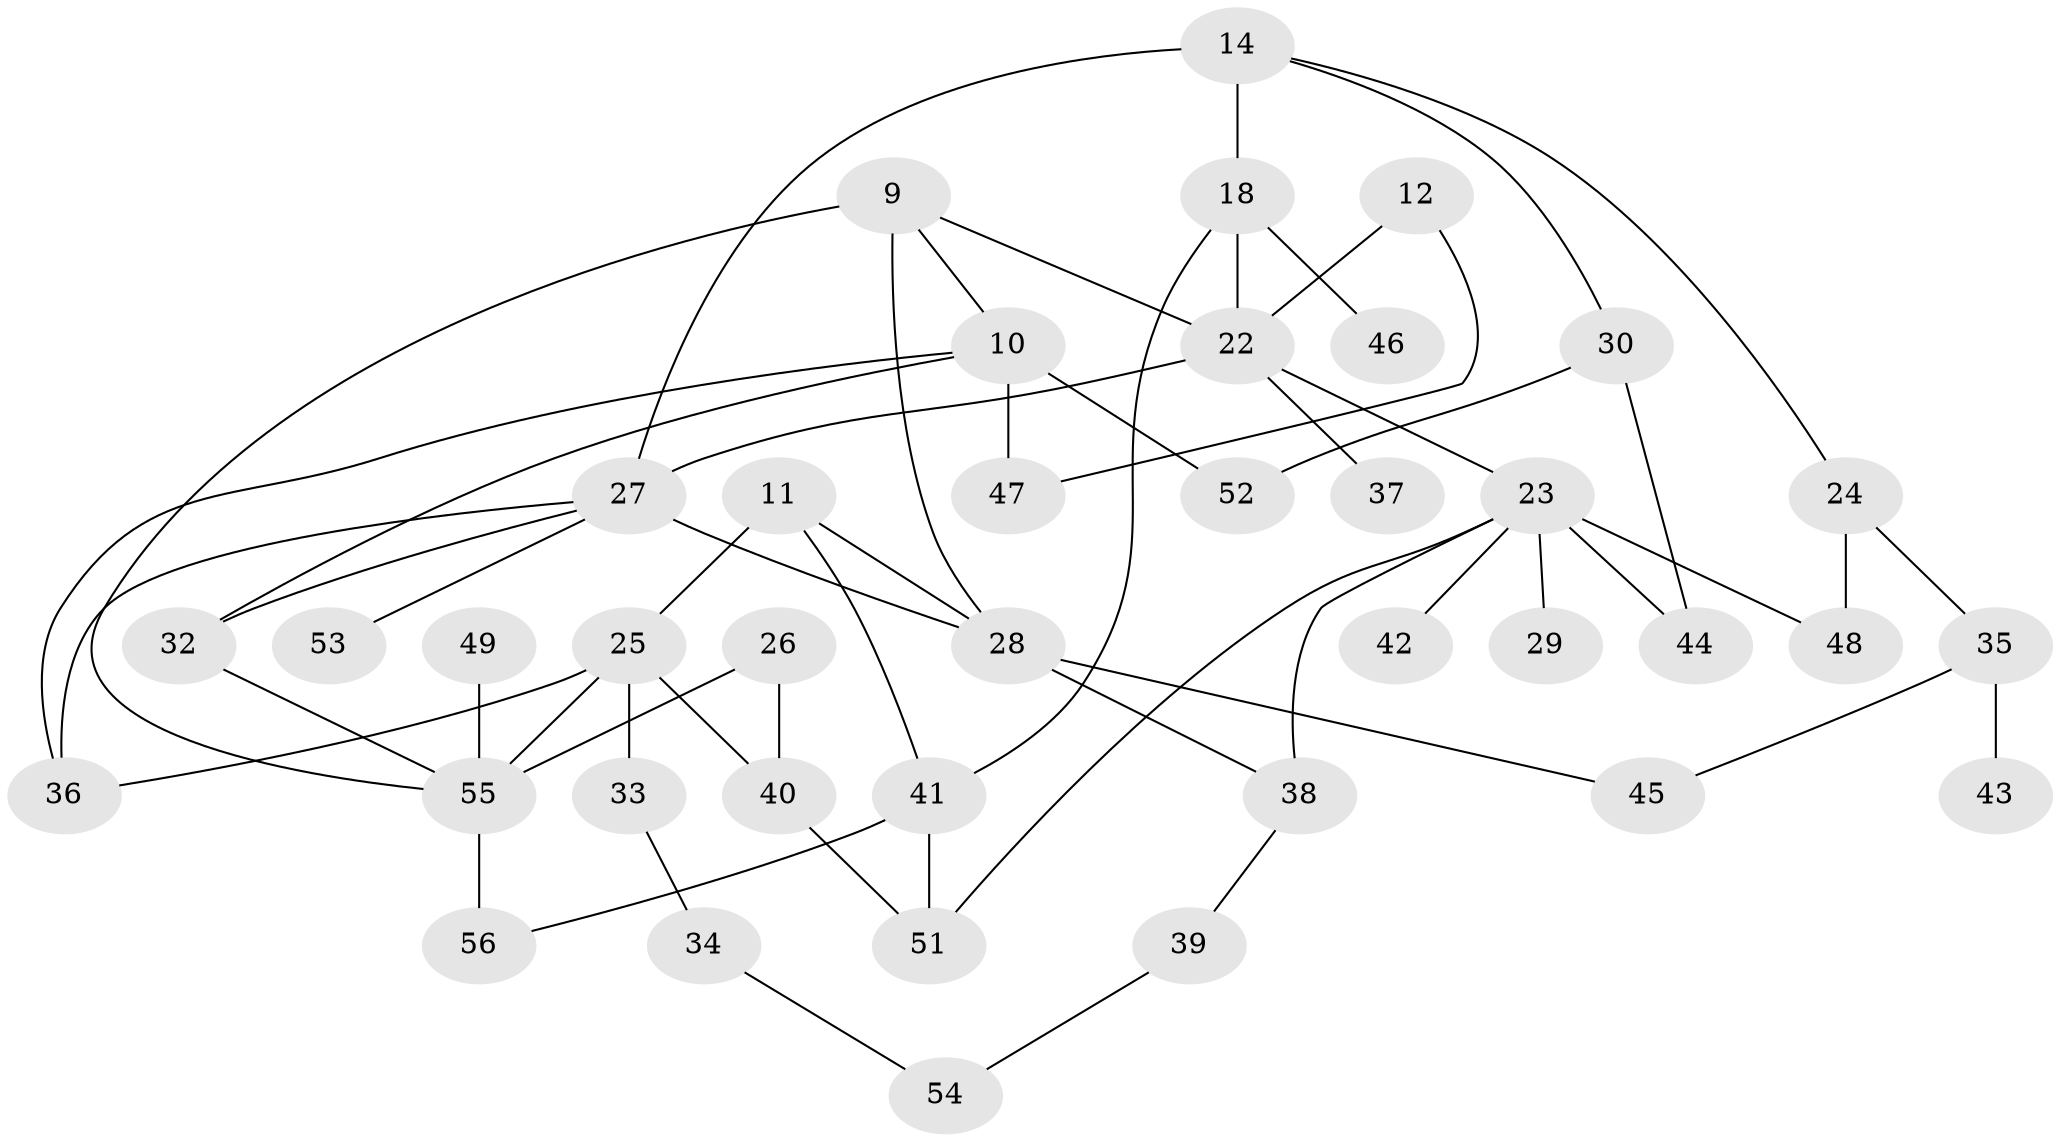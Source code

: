 // original degree distribution, {5: 0.16071428571428573, 3: 0.2857142857142857, 6: 0.017857142857142856, 2: 0.30357142857142855, 4: 0.10714285714285714, 1: 0.125}
// Generated by graph-tools (version 1.1) at 2025/45/03/04/25 21:45:08]
// undirected, 39 vertices, 57 edges
graph export_dot {
graph [start="1"]
  node [color=gray90,style=filled];
  9 [super="+1"];
  10 [super="+2"];
  11;
  12;
  14;
  18;
  22 [super="+3"];
  23 [super="+21"];
  24;
  25;
  26 [super="+7"];
  27 [super="+13"];
  28 [super="+17+6"];
  29;
  30;
  32;
  33;
  34;
  35;
  36;
  37;
  38 [super="+15"];
  39;
  40;
  41 [super="+19"];
  42;
  43;
  44;
  45 [super="+31"];
  46;
  47;
  48;
  49;
  51;
  52;
  53;
  54;
  55 [super="+20+16+50"];
  56;
  9 -- 55 [weight=2];
  9 -- 22;
  9 -- 10;
  9 -- 28;
  10 -- 47;
  10 -- 52;
  10 -- 36;
  10 -- 32;
  11 -- 25;
  11 -- 41;
  11 -- 28;
  12 -- 47;
  12 -- 22;
  14 -- 18;
  14 -- 24;
  14 -- 27 [weight=2];
  14 -- 30;
  18 -- 22;
  18 -- 46;
  18 -- 41;
  22 -- 23 [weight=2];
  22 -- 37;
  22 -- 27;
  23 -- 38;
  23 -- 42;
  23 -- 48;
  23 -- 51;
  23 -- 44;
  23 -- 29;
  24 -- 48;
  24 -- 35;
  25 -- 33;
  25 -- 40;
  25 -- 36;
  25 -- 55;
  26 -- 40;
  26 -- 55 [weight=2];
  27 -- 36;
  27 -- 53;
  27 -- 28 [weight=2];
  27 -- 32;
  28 -- 45 [weight=2];
  28 -- 38;
  30 -- 52;
  30 -- 44;
  32 -- 55;
  33 -- 34;
  34 -- 54;
  35 -- 43;
  35 -- 45 [weight=2];
  38 -- 39;
  39 -- 54;
  40 -- 51;
  41 -- 51 [weight=2];
  41 -- 56;
  49 -- 55;
  55 -- 56;
}
